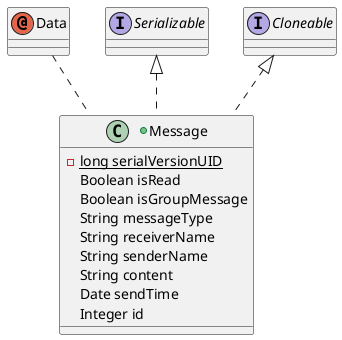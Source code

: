 @startuml
'https://plantuml.com/class-diagram

annotation Data
interface Serializable
interface Cloneable

+class Message {
-{static}long serialVersionUID
Boolean isRead
Boolean isGroupMessage
String messageType
String receiverName
String senderName
String content
Date sendTime
Integer id
}

Serializable <|.. Message
Data .. Message
Cloneable <|.. Message
@enduml